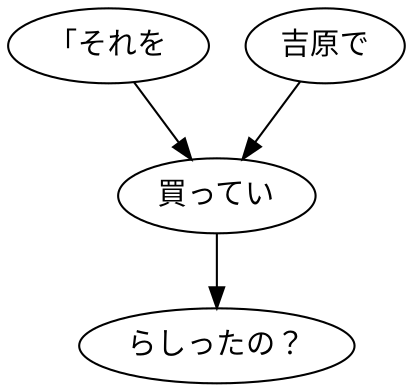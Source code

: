 digraph graph7082 {
	node0 [label="「それを"];
	node1 [label="吉原で"];
	node2 [label="買ってい"];
	node3 [label="らしったの？"];
	node0 -> node2;
	node1 -> node2;
	node2 -> node3;
}
